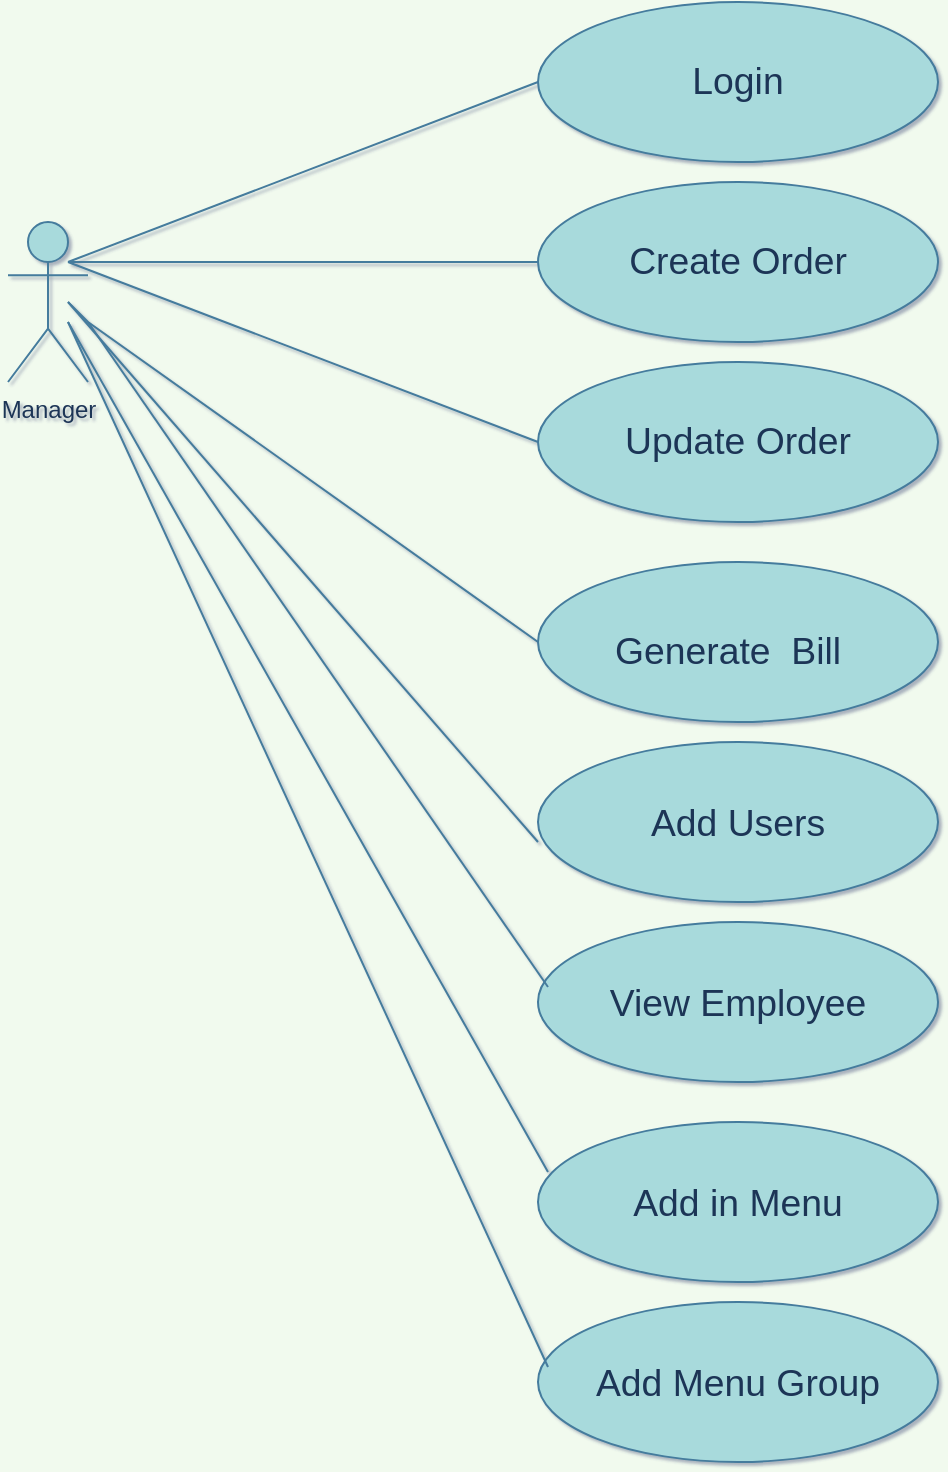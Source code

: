 <mxfile version="20.0.3" type="device"><diagram id="v77f5dwoQVXlCNPbUYqG" name="Page-1"><mxGraphModel dx="1635" dy="866" grid="1" gridSize="10" guides="1" tooltips="1" connect="1" arrows="1" fold="1" page="1" pageScale="1" pageWidth="850" pageHeight="1100" background="#F1FAEE" math="0" shadow="1"><root><mxCell id="0"/><mxCell id="1" parent="0"/><mxCell id="d648I11MEdDofnvJKFan-8" value="" style="ellipse;whiteSpace=wrap;html=1;rounded=0;fillColor=#A8DADC;strokeColor=#457B9D;fontColor=#1D3557;" parent="1" vertex="1"><mxGeometry x="325" y="380" width="200" height="80" as="geometry"/></mxCell><mxCell id="d648I11MEdDofnvJKFan-9" value="&lt;font face=&quot;calibri, sans-serif&quot;&gt;&lt;span style=&quot;font-size: 18.667px;&quot;&gt;Login&lt;/span&gt;&lt;/font&gt;" style="text;html=1;strokeColor=none;fillColor=none;align=center;verticalAlign=middle;whiteSpace=wrap;rounded=0;fontColor=#1D3557;" parent="1" vertex="1"><mxGeometry x="330" y="405" width="190" height="30" as="geometry"/></mxCell><mxCell id="d648I11MEdDofnvJKFan-10" value="" style="ellipse;whiteSpace=wrap;html=1;rounded=0;fillColor=#A8DADC;strokeColor=#457B9D;fontColor=#1D3557;" parent="1" vertex="1"><mxGeometry x="325" y="560" width="200" height="80" as="geometry"/></mxCell><mxCell id="d648I11MEdDofnvJKFan-18" value="" style="ellipse;whiteSpace=wrap;html=1;gradientDirection=south;rounded=0;fillColor=#A8DADC;strokeColor=#457B9D;fontColor=#1D3557;" parent="1" vertex="1"><mxGeometry x="325" y="470" width="200" height="80" as="geometry"/></mxCell><mxCell id="d648I11MEdDofnvJKFan-19" value="&lt;font face=&quot;calibri, sans-serif&quot;&gt;&lt;span style=&quot;font-size: 18.667px;&quot;&gt;Create Order&lt;/span&gt;&lt;/font&gt;" style="text;html=1;align=center;verticalAlign=middle;whiteSpace=wrap;rounded=0;fontColor=#1D3557;" parent="1" vertex="1"><mxGeometry x="330" y="495" width="190" height="30" as="geometry"/></mxCell><mxCell id="d648I11MEdDofnvJKFan-54" value="" style="endArrow=none;html=1;rounded=0;entryX=0;entryY=0.5;entryDx=0;entryDy=0;labelBackgroundColor=#F1FAEE;strokeColor=#457B9D;fontColor=#1D3557;" parent="1" target="d648I11MEdDofnvJKFan-10" edge="1"><mxGeometry width="50" height="50" relative="1" as="geometry"><mxPoint x="90" y="510" as="sourcePoint"/><mxPoint x="220" y="850" as="targetPoint"/></mxGeometry></mxCell><mxCell id="d648I11MEdDofnvJKFan-58" value="" style="endArrow=none;html=1;rounded=0;entryX=0;entryY=0.5;entryDx=0;entryDy=0;labelBackgroundColor=#F1FAEE;strokeColor=#457B9D;fontColor=#1D3557;" parent="1" edge="1"><mxGeometry width="50" height="50" relative="1" as="geometry"><mxPoint x="90" y="530" as="sourcePoint"/><mxPoint x="325" y="800" as="targetPoint"/><Array as="points"><mxPoint x="90" y="530"/></Array></mxGeometry></mxCell><mxCell id="d648I11MEdDofnvJKFan-69" value="" style="endArrow=none;html=1;rounded=0;entryX=0;entryY=0.5;entryDx=0;entryDy=0;labelBackgroundColor=#F1FAEE;strokeColor=#457B9D;fontColor=#1D3557;" parent="1" target="d648I11MEdDofnvJKFan-8" edge="1"><mxGeometry width="50" height="50" relative="1" as="geometry"><mxPoint x="90" y="510" as="sourcePoint"/><mxPoint x="210" y="420" as="targetPoint"/></mxGeometry></mxCell><mxCell id="d648I11MEdDofnvJKFan-70" value="" style="endArrow=none;html=1;rounded=0;entryX=0;entryY=0.5;entryDx=0;entryDy=0;labelBackgroundColor=#F1FAEE;strokeColor=#457B9D;fontColor=#1D3557;" parent="1" target="d648I11MEdDofnvJKFan-18" edge="1"><mxGeometry width="50" height="50" relative="1" as="geometry"><mxPoint x="90" y="510" as="sourcePoint"/><mxPoint x="210" y="420" as="targetPoint"/></mxGeometry></mxCell><mxCell id="Nb8By_TXYAhQlYEfWb5q-1" value="Manager" style="shape=umlActor;verticalLabelPosition=bottom;verticalAlign=top;html=1;outlineConnect=0;gradientDirection=south;rounded=0;fillColor=#A8DADC;strokeColor=#457B9D;fontColor=#1D3557;" parent="1" vertex="1"><mxGeometry x="60" y="490" width="40" height="80" as="geometry"/></mxCell><mxCell id="5ofAXtSRetnwSScVm3gz-1" value="" style="ellipse;whiteSpace=wrap;html=1;gradientDirection=south;rounded=0;fillColor=#A8DADC;strokeColor=#457B9D;fontColor=#1D3557;" parent="1" vertex="1"><mxGeometry x="325" y="660" width="200" height="80" as="geometry"/></mxCell><mxCell id="5ofAXtSRetnwSScVm3gz-2" value="&lt;font face=&quot;calibri, sans-serif&quot;&gt;&lt;span style=&quot;font-size: 18.667px;&quot;&gt;Update Order&lt;/span&gt;&lt;/font&gt;" style="text;html=1;align=center;verticalAlign=middle;whiteSpace=wrap;rounded=0;fontColor=#1D3557;" parent="1" vertex="1"><mxGeometry x="330" y="585" width="190" height="30" as="geometry"/></mxCell><mxCell id="5ofAXtSRetnwSScVm3gz-3" value="" style="endArrow=none;html=1;rounded=0;entryX=0;entryY=0.5;entryDx=0;entryDy=0;labelBackgroundColor=#F1FAEE;strokeColor=#457B9D;fontColor=#1D3557;" parent="1" target="5ofAXtSRetnwSScVm3gz-1" edge="1"><mxGeometry width="50" height="50" relative="1" as="geometry"><mxPoint x="100" y="540" as="sourcePoint"/><mxPoint x="340" y="840" as="targetPoint"/><Array as="points"><mxPoint x="90" y="530"/><mxPoint x="100" y="540"/></Array></mxGeometry></mxCell><mxCell id="5ofAXtSRetnwSScVm3gz-4" value="&lt;span style=&quot;color: rgb(29, 53, 87); font-family: calibri, sans-serif; font-size: 18.667px;&quot;&gt;Generate&amp;nbsp; Bill&lt;/span&gt;" style="text;html=1;strokeColor=none;fillColor=none;align=center;verticalAlign=middle;whiteSpace=wrap;rounded=0;fontColor=#1D3557;" parent="1" vertex="1"><mxGeometry x="350" y="690" width="140" height="30" as="geometry"/></mxCell><mxCell id="bVhlfEBtxS33DUpftVXq-1" value="" style="ellipse;whiteSpace=wrap;html=1;rounded=0;fillColor=#A8DADC;strokeColor=#457B9D;fontColor=#1D3557;" vertex="1" parent="1"><mxGeometry x="325" y="750" width="200" height="80" as="geometry"/></mxCell><mxCell id="bVhlfEBtxS33DUpftVXq-2" value="&lt;span style=&quot;font-size: 14.0pt ; line-height: 107% ; font-family: &amp;quot;calibri&amp;quot; , sans-serif&quot;&gt;Add Users&lt;br&gt;&lt;/span&gt;" style="text;html=1;strokeColor=none;fillColor=none;align=center;verticalAlign=middle;whiteSpace=wrap;rounded=0;fontColor=#1D3557;" vertex="1" parent="1"><mxGeometry x="330" y="775" width="190" height="30" as="geometry"/></mxCell><mxCell id="bVhlfEBtxS33DUpftVXq-3" value="" style="ellipse;whiteSpace=wrap;html=1;rounded=0;fillColor=#A8DADC;strokeColor=#457B9D;fontColor=#1D3557;" vertex="1" parent="1"><mxGeometry x="325" y="940" width="200" height="80" as="geometry"/></mxCell><mxCell id="bVhlfEBtxS33DUpftVXq-4" value="&lt;span style=&quot;font-size: 14.0pt ; line-height: 107% ; font-family: &amp;quot;calibri&amp;quot; , sans-serif&quot;&gt;Add in Menu&lt;br&gt;&lt;/span&gt;" style="text;html=1;strokeColor=none;fillColor=none;align=center;verticalAlign=middle;whiteSpace=wrap;rounded=0;fontColor=#1D3557;" vertex="1" parent="1"><mxGeometry x="330" y="965" width="190" height="30" as="geometry"/></mxCell><mxCell id="bVhlfEBtxS33DUpftVXq-5" value="" style="ellipse;whiteSpace=wrap;html=1;rounded=0;fillColor=#A8DADC;strokeColor=#457B9D;fontColor=#1D3557;" vertex="1" parent="1"><mxGeometry x="325" y="840" width="200" height="80" as="geometry"/></mxCell><mxCell id="bVhlfEBtxS33DUpftVXq-6" value="&lt;span style=&quot;font-size: 14.0pt ; line-height: 107% ; font-family: &amp;quot;calibri&amp;quot; , sans-serif&quot;&gt;View Employee&lt;br&gt;&lt;/span&gt;" style="text;html=1;strokeColor=none;fillColor=none;align=center;verticalAlign=middle;whiteSpace=wrap;rounded=0;fontColor=#1D3557;" vertex="1" parent="1"><mxGeometry x="330" y="865" width="190" height="30" as="geometry"/></mxCell><mxCell id="bVhlfEBtxS33DUpftVXq-9" value="" style="ellipse;whiteSpace=wrap;html=1;rounded=0;fillColor=#A8DADC;strokeColor=#457B9D;fontColor=#1D3557;" vertex="1" parent="1"><mxGeometry x="325" y="1030" width="200" height="80" as="geometry"/></mxCell><mxCell id="bVhlfEBtxS33DUpftVXq-10" value="&lt;span style=&quot;font-size: 14.0pt ; line-height: 107% ; font-family: &amp;quot;calibri&amp;quot; , sans-serif&quot;&gt;Add Menu Group&lt;br&gt;&lt;/span&gt;" style="text;html=1;strokeColor=none;fillColor=none;align=center;verticalAlign=middle;whiteSpace=wrap;rounded=0;fontColor=#1D3557;" vertex="1" parent="1"><mxGeometry x="330" y="1055" width="190" height="30" as="geometry"/></mxCell><mxCell id="bVhlfEBtxS33DUpftVXq-11" value="" style="endArrow=none;html=1;rounded=0;entryX=0;entryY=0;entryDx=0;entryDy=0;labelBackgroundColor=#F1FAEE;strokeColor=#457B9D;fontColor=#1D3557;" edge="1" parent="1" target="bVhlfEBtxS33DUpftVXq-4"><mxGeometry width="50" height="50" relative="1" as="geometry"><mxPoint x="90" y="540" as="sourcePoint"/><mxPoint x="450" y="750" as="targetPoint"/></mxGeometry></mxCell><mxCell id="bVhlfEBtxS33DUpftVXq-12" value="" style="endArrow=none;html=1;rounded=0;exitX=0;exitY=0.25;exitDx=0;exitDy=0;labelBackgroundColor=#F1FAEE;strokeColor=#457B9D;fontColor=#1D3557;" edge="1" parent="1" source="bVhlfEBtxS33DUpftVXq-6"><mxGeometry width="50" height="50" relative="1" as="geometry"><mxPoint x="-130" y="750" as="sourcePoint"/><mxPoint x="100" y="540" as="targetPoint"/></mxGeometry></mxCell><mxCell id="bVhlfEBtxS33DUpftVXq-13" value="" style="endArrow=none;html=1;rounded=0;entryX=0;entryY=0.25;entryDx=0;entryDy=0;labelBackgroundColor=#F1FAEE;strokeColor=#457B9D;fontColor=#1D3557;" edge="1" parent="1" target="bVhlfEBtxS33DUpftVXq-10"><mxGeometry width="50" height="50" relative="1" as="geometry"><mxPoint x="90" y="540" as="sourcePoint"/><mxPoint x="450" y="860" as="targetPoint"/></mxGeometry></mxCell></root></mxGraphModel></diagram></mxfile>